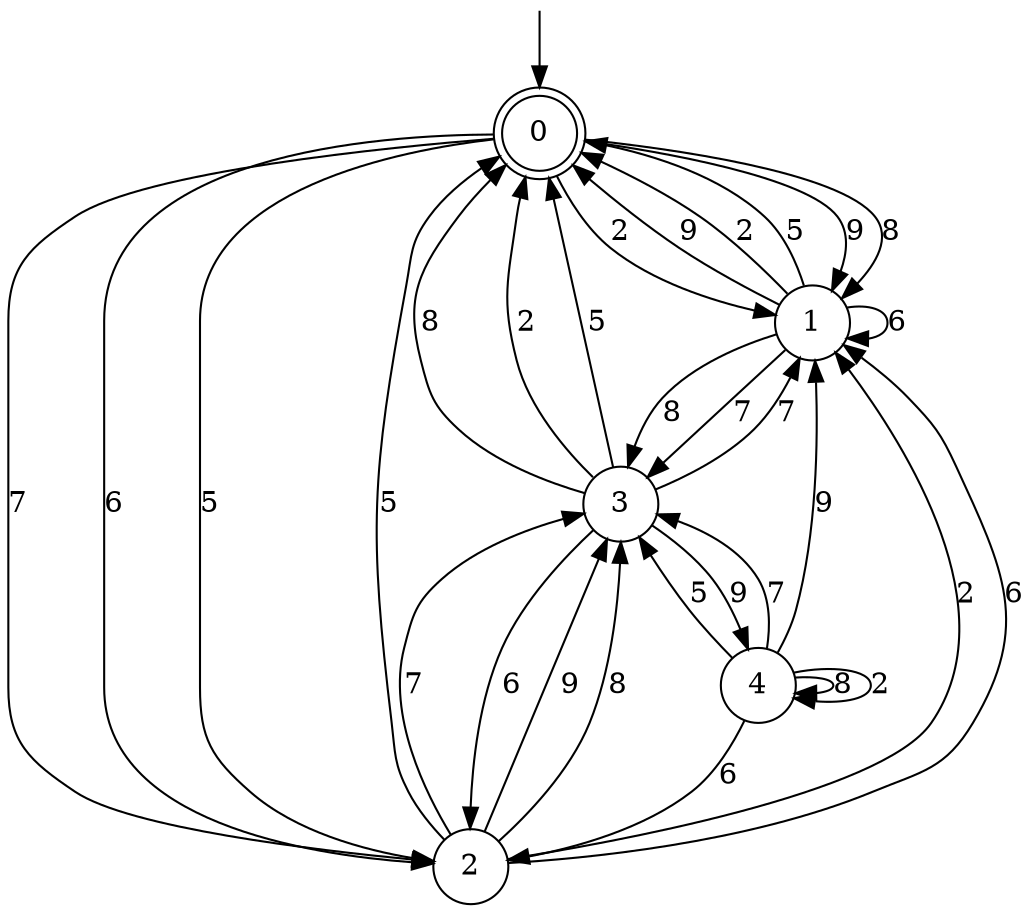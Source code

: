 digraph g {

	s0 [shape="doublecircle" label="0"];
	s1 [shape="circle" label="1"];
	s2 [shape="circle" label="2"];
	s3 [shape="circle" label="3"];
	s4 [shape="circle" label="4"];
	s0 -> s1 [label="9"];
	s0 -> s1 [label="8"];
	s0 -> s1 [label="2"];
	s0 -> s2 [label="7"];
	s0 -> s2 [label="6"];
	s0 -> s2 [label="5"];
	s1 -> s0 [label="9"];
	s1 -> s3 [label="8"];
	s1 -> s0 [label="2"];
	s1 -> s3 [label="7"];
	s1 -> s1 [label="6"];
	s1 -> s0 [label="5"];
	s2 -> s3 [label="9"];
	s2 -> s3 [label="8"];
	s2 -> s1 [label="2"];
	s2 -> s3 [label="7"];
	s2 -> s1 [label="6"];
	s2 -> s0 [label="5"];
	s3 -> s4 [label="9"];
	s3 -> s0 [label="8"];
	s3 -> s0 [label="2"];
	s3 -> s1 [label="7"];
	s3 -> s2 [label="6"];
	s3 -> s0 [label="5"];
	s4 -> s1 [label="9"];
	s4 -> s4 [label="8"];
	s4 -> s4 [label="2"];
	s4 -> s3 [label="7"];
	s4 -> s2 [label="6"];
	s4 -> s3 [label="5"];

__start0 [label="" shape="none" width="0" height="0"];
__start0 -> s0;

}
